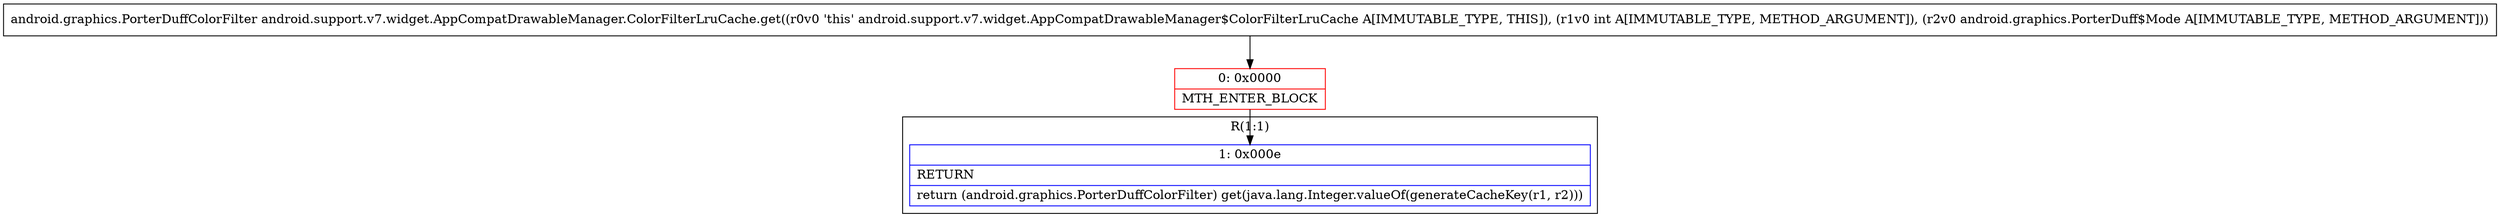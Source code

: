 digraph "CFG forandroid.support.v7.widget.AppCompatDrawableManager.ColorFilterLruCache.get(ILandroid\/graphics\/PorterDuff$Mode;)Landroid\/graphics\/PorterDuffColorFilter;" {
subgraph cluster_Region_512374802 {
label = "R(1:1)";
node [shape=record,color=blue];
Node_1 [shape=record,label="{1\:\ 0x000e|RETURN\l|return (android.graphics.PorterDuffColorFilter) get(java.lang.Integer.valueOf(generateCacheKey(r1, r2)))\l}"];
}
Node_0 [shape=record,color=red,label="{0\:\ 0x0000|MTH_ENTER_BLOCK\l}"];
MethodNode[shape=record,label="{android.graphics.PorterDuffColorFilter android.support.v7.widget.AppCompatDrawableManager.ColorFilterLruCache.get((r0v0 'this' android.support.v7.widget.AppCompatDrawableManager$ColorFilterLruCache A[IMMUTABLE_TYPE, THIS]), (r1v0 int A[IMMUTABLE_TYPE, METHOD_ARGUMENT]), (r2v0 android.graphics.PorterDuff$Mode A[IMMUTABLE_TYPE, METHOD_ARGUMENT])) }"];
MethodNode -> Node_0;
Node_0 -> Node_1;
}

